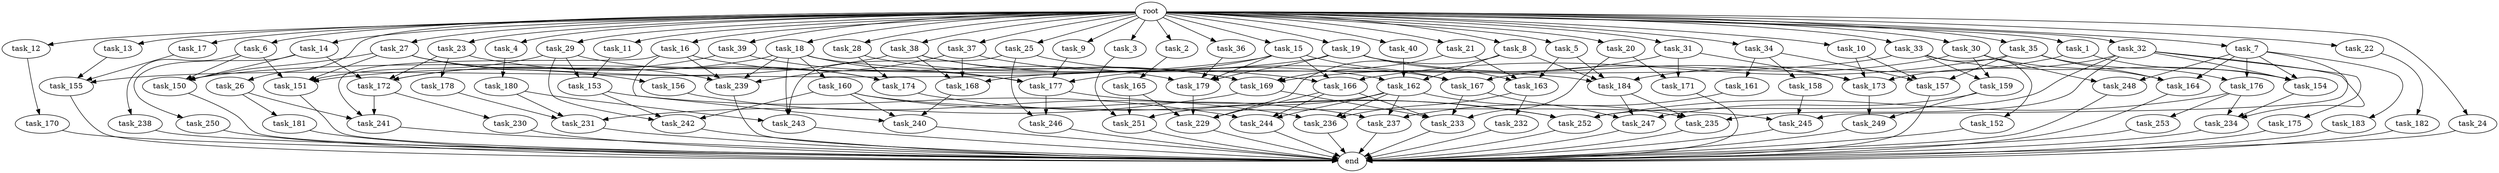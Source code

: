 digraph G {
  root [size="0.000000"];
  task_1 [size="1024.000000"];
  task_2 [size="1024.000000"];
  task_3 [size="1024.000000"];
  task_4 [size="1024.000000"];
  task_5 [size="1024.000000"];
  task_6 [size="1024.000000"];
  task_7 [size="1024.000000"];
  task_8 [size="1024.000000"];
  task_9 [size="1024.000000"];
  task_10 [size="1024.000000"];
  task_11 [size="1024.000000"];
  task_12 [size="1024.000000"];
  task_13 [size="1024.000000"];
  task_14 [size="1024.000000"];
  task_15 [size="1024.000000"];
  task_16 [size="1024.000000"];
  task_17 [size="1024.000000"];
  task_18 [size="1024.000000"];
  task_19 [size="1024.000000"];
  task_20 [size="1024.000000"];
  task_21 [size="1024.000000"];
  task_22 [size="1024.000000"];
  task_23 [size="1024.000000"];
  task_24 [size="1024.000000"];
  task_25 [size="1024.000000"];
  task_26 [size="1024.000000"];
  task_27 [size="1024.000000"];
  task_28 [size="1024.000000"];
  task_29 [size="1024.000000"];
  task_30 [size="1024.000000"];
  task_31 [size="1024.000000"];
  task_32 [size="1024.000000"];
  task_33 [size="1024.000000"];
  task_34 [size="1024.000000"];
  task_35 [size="1024.000000"];
  task_36 [size="1024.000000"];
  task_37 [size="1024.000000"];
  task_38 [size="1024.000000"];
  task_39 [size="1024.000000"];
  task_40 [size="1024.000000"];
  task_150 [size="515396075520.000000"];
  task_151 [size="1202590842880.000000"];
  task_152 [size="549755813888.000000"];
  task_153 [size="627065225216.000000"];
  task_154 [size="2413771620352.000000"];
  task_155 [size="481036337152.000000"];
  task_156 [size="34359738368.000000"];
  task_157 [size="249108103168.000000"];
  task_158 [size="34359738368.000000"];
  task_159 [size="970662608896.000000"];
  task_160 [size="137438953472.000000"];
  task_161 [size="34359738368.000000"];
  task_162 [size="1443109011456.000000"];
  task_163 [size="1108101562368.000000"];
  task_164 [size="1254130450432.000000"];
  task_165 [size="214748364800.000000"];
  task_166 [size="584115552256.000000"];
  task_167 [size="979252543488.000000"];
  task_168 [size="1279900254208.000000"];
  task_169 [size="867583393792.000000"];
  task_170 [size="77309411328.000000"];
  task_171 [size="858993459200.000000"];
  task_172 [size="1005022347264.000000"];
  task_173 [size="1279900254208.000000"];
  task_174 [size="618475290624.000000"];
  task_175 [size="858993459200.000000"];
  task_176 [size="833223655424.000000"];
  task_177 [size="1554778161152.000000"];
  task_178 [size="34359738368.000000"];
  task_179 [size="901943132160.000000"];
  task_180 [size="34359738368.000000"];
  task_181 [size="549755813888.000000"];
  task_182 [size="214748364800.000000"];
  task_183 [size="695784701952.000000"];
  task_184 [size="1855425871872.000000"];
  task_229 [size="1357209665536.000000"];
  task_230 [size="549755813888.000000"];
  task_231 [size="292057776128.000000"];
  task_232 [size="858993459200.000000"];
  task_233 [size="1417339207680.000000"];
  task_234 [size="1357209665536.000000"];
  task_235 [size="1932735283200.000000"];
  task_236 [size="1752346656768.000000"];
  task_237 [size="1288490188800.000000"];
  task_238 [size="309237645312.000000"];
  task_239 [size="1451698946048.000000"];
  task_240 [size="1623497637888.000000"];
  task_241 [size="1958505086976.000000"];
  task_242 [size="1623497637888.000000"];
  task_243 [size="249108103168.000000"];
  task_244 [size="2413771620352.000000"];
  task_245 [size="1047972020224.000000"];
  task_246 [size="730144440320.000000"];
  task_247 [size="558345748480.000000"];
  task_248 [size="1116691496960.000000"];
  task_249 [size="1168231104512.000000"];
  task_250 [size="137438953472.000000"];
  task_251 [size="970662608896.000000"];
  task_252 [size="2052994367488.000000"];
  task_253 [size="420906795008.000000"];
  end [size="0.000000"];

  root -> task_1 [size="1.000000"];
  root -> task_2 [size="1.000000"];
  root -> task_3 [size="1.000000"];
  root -> task_4 [size="1.000000"];
  root -> task_5 [size="1.000000"];
  root -> task_6 [size="1.000000"];
  root -> task_7 [size="1.000000"];
  root -> task_8 [size="1.000000"];
  root -> task_9 [size="1.000000"];
  root -> task_10 [size="1.000000"];
  root -> task_11 [size="1.000000"];
  root -> task_12 [size="1.000000"];
  root -> task_13 [size="1.000000"];
  root -> task_14 [size="1.000000"];
  root -> task_15 [size="1.000000"];
  root -> task_16 [size="1.000000"];
  root -> task_17 [size="1.000000"];
  root -> task_18 [size="1.000000"];
  root -> task_19 [size="1.000000"];
  root -> task_20 [size="1.000000"];
  root -> task_21 [size="1.000000"];
  root -> task_22 [size="1.000000"];
  root -> task_23 [size="1.000000"];
  root -> task_24 [size="1.000000"];
  root -> task_25 [size="1.000000"];
  root -> task_26 [size="1.000000"];
  root -> task_27 [size="1.000000"];
  root -> task_28 [size="1.000000"];
  root -> task_29 [size="1.000000"];
  root -> task_30 [size="1.000000"];
  root -> task_31 [size="1.000000"];
  root -> task_32 [size="1.000000"];
  root -> task_33 [size="1.000000"];
  root -> task_34 [size="1.000000"];
  root -> task_35 [size="1.000000"];
  root -> task_36 [size="1.000000"];
  root -> task_37 [size="1.000000"];
  root -> task_38 [size="1.000000"];
  root -> task_39 [size="1.000000"];
  root -> task_40 [size="1.000000"];
  task_1 -> task_154 [size="301989888.000000"];
  task_1 -> task_184 [size="301989888.000000"];
  task_2 -> task_165 [size="209715200.000000"];
  task_3 -> task_251 [size="75497472.000000"];
  task_4 -> task_180 [size="33554432.000000"];
  task_5 -> task_163 [size="838860800.000000"];
  task_5 -> task_184 [size="838860800.000000"];
  task_6 -> task_150 [size="301989888.000000"];
  task_6 -> task_151 [size="301989888.000000"];
  task_6 -> task_238 [size="301989888.000000"];
  task_7 -> task_154 [size="679477248.000000"];
  task_7 -> task_164 [size="679477248.000000"];
  task_7 -> task_176 [size="679477248.000000"];
  task_7 -> task_183 [size="679477248.000000"];
  task_7 -> task_245 [size="679477248.000000"];
  task_7 -> task_248 [size="679477248.000000"];
  task_8 -> task_162 [size="536870912.000000"];
  task_8 -> task_184 [size="536870912.000000"];
  task_8 -> task_229 [size="536870912.000000"];
  task_9 -> task_177 [size="411041792.000000"];
  task_10 -> task_157 [size="75497472.000000"];
  task_10 -> task_173 [size="75497472.000000"];
  task_11 -> task_153 [size="75497472.000000"];
  task_12 -> task_170 [size="75497472.000000"];
  task_13 -> task_155 [size="33554432.000000"];
  task_14 -> task_150 [size="134217728.000000"];
  task_14 -> task_172 [size="134217728.000000"];
  task_14 -> task_250 [size="134217728.000000"];
  task_15 -> task_155 [size="134217728.000000"];
  task_15 -> task_166 [size="134217728.000000"];
  task_15 -> task_167 [size="134217728.000000"];
  task_15 -> task_177 [size="134217728.000000"];
  task_15 -> task_179 [size="134217728.000000"];
  task_16 -> task_177 [size="838860800.000000"];
  task_16 -> task_239 [size="838860800.000000"];
  task_16 -> task_240 [size="838860800.000000"];
  task_16 -> task_241 [size="838860800.000000"];
  task_17 -> task_155 [size="301989888.000000"];
  task_18 -> task_160 [size="134217728.000000"];
  task_18 -> task_172 [size="134217728.000000"];
  task_18 -> task_177 [size="134217728.000000"];
  task_18 -> task_184 [size="134217728.000000"];
  task_18 -> task_239 [size="134217728.000000"];
  task_18 -> task_243 [size="134217728.000000"];
  task_19 -> task_150 [size="33554432.000000"];
  task_19 -> task_163 [size="33554432.000000"];
  task_19 -> task_173 [size="33554432.000000"];
  task_19 -> task_179 [size="33554432.000000"];
  task_20 -> task_171 [size="536870912.000000"];
  task_20 -> task_233 [size="536870912.000000"];
  task_21 -> task_163 [size="209715200.000000"];
  task_21 -> task_169 [size="209715200.000000"];
  task_22 -> task_182 [size="209715200.000000"];
  task_23 -> task_172 [size="33554432.000000"];
  task_23 -> task_174 [size="33554432.000000"];
  task_23 -> task_178 [size="33554432.000000"];
  task_24 -> end [size="1.000000"];
  task_25 -> task_162 [size="33554432.000000"];
  task_25 -> task_243 [size="33554432.000000"];
  task_25 -> task_246 [size="33554432.000000"];
  task_26 -> task_181 [size="536870912.000000"];
  task_26 -> task_241 [size="536870912.000000"];
  task_27 -> task_150 [size="33554432.000000"];
  task_27 -> task_151 [size="33554432.000000"];
  task_27 -> task_156 [size="33554432.000000"];
  task_27 -> task_239 [size="33554432.000000"];
  task_28 -> task_169 [size="33554432.000000"];
  task_28 -> task_174 [size="33554432.000000"];
  task_29 -> task_151 [size="536870912.000000"];
  task_29 -> task_153 [size="536870912.000000"];
  task_29 -> task_174 [size="536870912.000000"];
  task_29 -> task_242 [size="536870912.000000"];
  task_30 -> task_159 [size="411041792.000000"];
  task_30 -> task_164 [size="411041792.000000"];
  task_30 -> task_167 [size="411041792.000000"];
  task_30 -> task_248 [size="411041792.000000"];
  task_31 -> task_169 [size="301989888.000000"];
  task_31 -> task_171 [size="301989888.000000"];
  task_31 -> task_173 [size="301989888.000000"];
  task_32 -> task_154 [size="838860800.000000"];
  task_32 -> task_173 [size="838860800.000000"];
  task_32 -> task_175 [size="838860800.000000"];
  task_32 -> task_234 [size="838860800.000000"];
  task_32 -> task_235 [size="838860800.000000"];
  task_32 -> task_252 [size="838860800.000000"];
  task_33 -> task_152 [size="536870912.000000"];
  task_33 -> task_154 [size="536870912.000000"];
  task_33 -> task_159 [size="536870912.000000"];
  task_33 -> task_168 [size="536870912.000000"];
  task_34 -> task_157 [size="33554432.000000"];
  task_34 -> task_158 [size="33554432.000000"];
  task_34 -> task_161 [size="33554432.000000"];
  task_35 -> task_157 [size="134217728.000000"];
  task_35 -> task_164 [size="134217728.000000"];
  task_35 -> task_166 [size="134217728.000000"];
  task_35 -> task_176 [size="134217728.000000"];
  task_36 -> task_179 [size="33554432.000000"];
  task_37 -> task_167 [size="411041792.000000"];
  task_37 -> task_168 [size="411041792.000000"];
  task_37 -> task_239 [size="411041792.000000"];
  task_38 -> task_151 [size="301989888.000000"];
  task_38 -> task_166 [size="301989888.000000"];
  task_38 -> task_168 [size="301989888.000000"];
  task_38 -> task_169 [size="301989888.000000"];
  task_39 -> task_172 [size="679477248.000000"];
  task_39 -> task_179 [size="679477248.000000"];
  task_40 -> task_162 [size="838860800.000000"];
  task_150 -> end [size="1.000000"];
  task_151 -> end [size="1.000000"];
  task_152 -> end [size="1.000000"];
  task_153 -> task_242 [size="838860800.000000"];
  task_153 -> task_244 [size="838860800.000000"];
  task_154 -> task_234 [size="75497472.000000"];
  task_155 -> end [size="1.000000"];
  task_156 -> task_236 [size="33554432.000000"];
  task_157 -> end [size="1.000000"];
  task_158 -> task_245 [size="134217728.000000"];
  task_159 -> task_247 [size="301989888.000000"];
  task_159 -> task_249 [size="301989888.000000"];
  task_160 -> task_237 [size="209715200.000000"];
  task_160 -> task_240 [size="209715200.000000"];
  task_160 -> task_242 [size="209715200.000000"];
  task_160 -> task_245 [size="209715200.000000"];
  task_161 -> task_237 [size="209715200.000000"];
  task_162 -> task_235 [size="838860800.000000"];
  task_162 -> task_236 [size="838860800.000000"];
  task_162 -> task_237 [size="838860800.000000"];
  task_162 -> task_244 [size="838860800.000000"];
  task_162 -> task_251 [size="838860800.000000"];
  task_163 -> task_232 [size="838860800.000000"];
  task_163 -> task_236 [size="838860800.000000"];
  task_164 -> end [size="1.000000"];
  task_165 -> task_229 [size="33554432.000000"];
  task_165 -> task_251 [size="33554432.000000"];
  task_166 -> task_229 [size="679477248.000000"];
  task_166 -> task_233 [size="679477248.000000"];
  task_166 -> task_244 [size="679477248.000000"];
  task_167 -> task_233 [size="33554432.000000"];
  task_167 -> task_247 [size="33554432.000000"];
  task_168 -> task_240 [size="536870912.000000"];
  task_169 -> task_231 [size="134217728.000000"];
  task_169 -> task_233 [size="134217728.000000"];
  task_170 -> end [size="1.000000"];
  task_171 -> end [size="1.000000"];
  task_172 -> task_230 [size="536870912.000000"];
  task_172 -> task_241 [size="536870912.000000"];
  task_173 -> task_249 [size="838860800.000000"];
  task_174 -> task_252 [size="75497472.000000"];
  task_175 -> end [size="1.000000"];
  task_176 -> task_234 [size="411041792.000000"];
  task_176 -> task_252 [size="411041792.000000"];
  task_176 -> task_253 [size="411041792.000000"];
  task_177 -> task_246 [size="679477248.000000"];
  task_177 -> task_252 [size="679477248.000000"];
  task_178 -> task_231 [size="75497472.000000"];
  task_179 -> task_229 [size="75497472.000000"];
  task_180 -> task_231 [size="75497472.000000"];
  task_180 -> task_243 [size="75497472.000000"];
  task_181 -> end [size="1.000000"];
  task_182 -> end [size="1.000000"];
  task_183 -> end [size="1.000000"];
  task_184 -> task_235 [size="209715200.000000"];
  task_184 -> task_247 [size="209715200.000000"];
  task_229 -> end [size="1.000000"];
  task_230 -> end [size="1.000000"];
  task_231 -> end [size="1.000000"];
  task_232 -> end [size="1.000000"];
  task_233 -> end [size="1.000000"];
  task_234 -> end [size="1.000000"];
  task_235 -> end [size="1.000000"];
  task_236 -> end [size="1.000000"];
  task_237 -> end [size="1.000000"];
  task_238 -> end [size="1.000000"];
  task_239 -> end [size="1.000000"];
  task_240 -> end [size="1.000000"];
  task_241 -> end [size="1.000000"];
  task_242 -> end [size="1.000000"];
  task_243 -> end [size="1.000000"];
  task_244 -> end [size="1.000000"];
  task_245 -> end [size="1.000000"];
  task_246 -> end [size="1.000000"];
  task_247 -> end [size="1.000000"];
  task_248 -> end [size="1.000000"];
  task_249 -> end [size="1.000000"];
  task_250 -> end [size="1.000000"];
  task_251 -> end [size="1.000000"];
  task_252 -> end [size="1.000000"];
  task_253 -> end [size="1.000000"];
}
